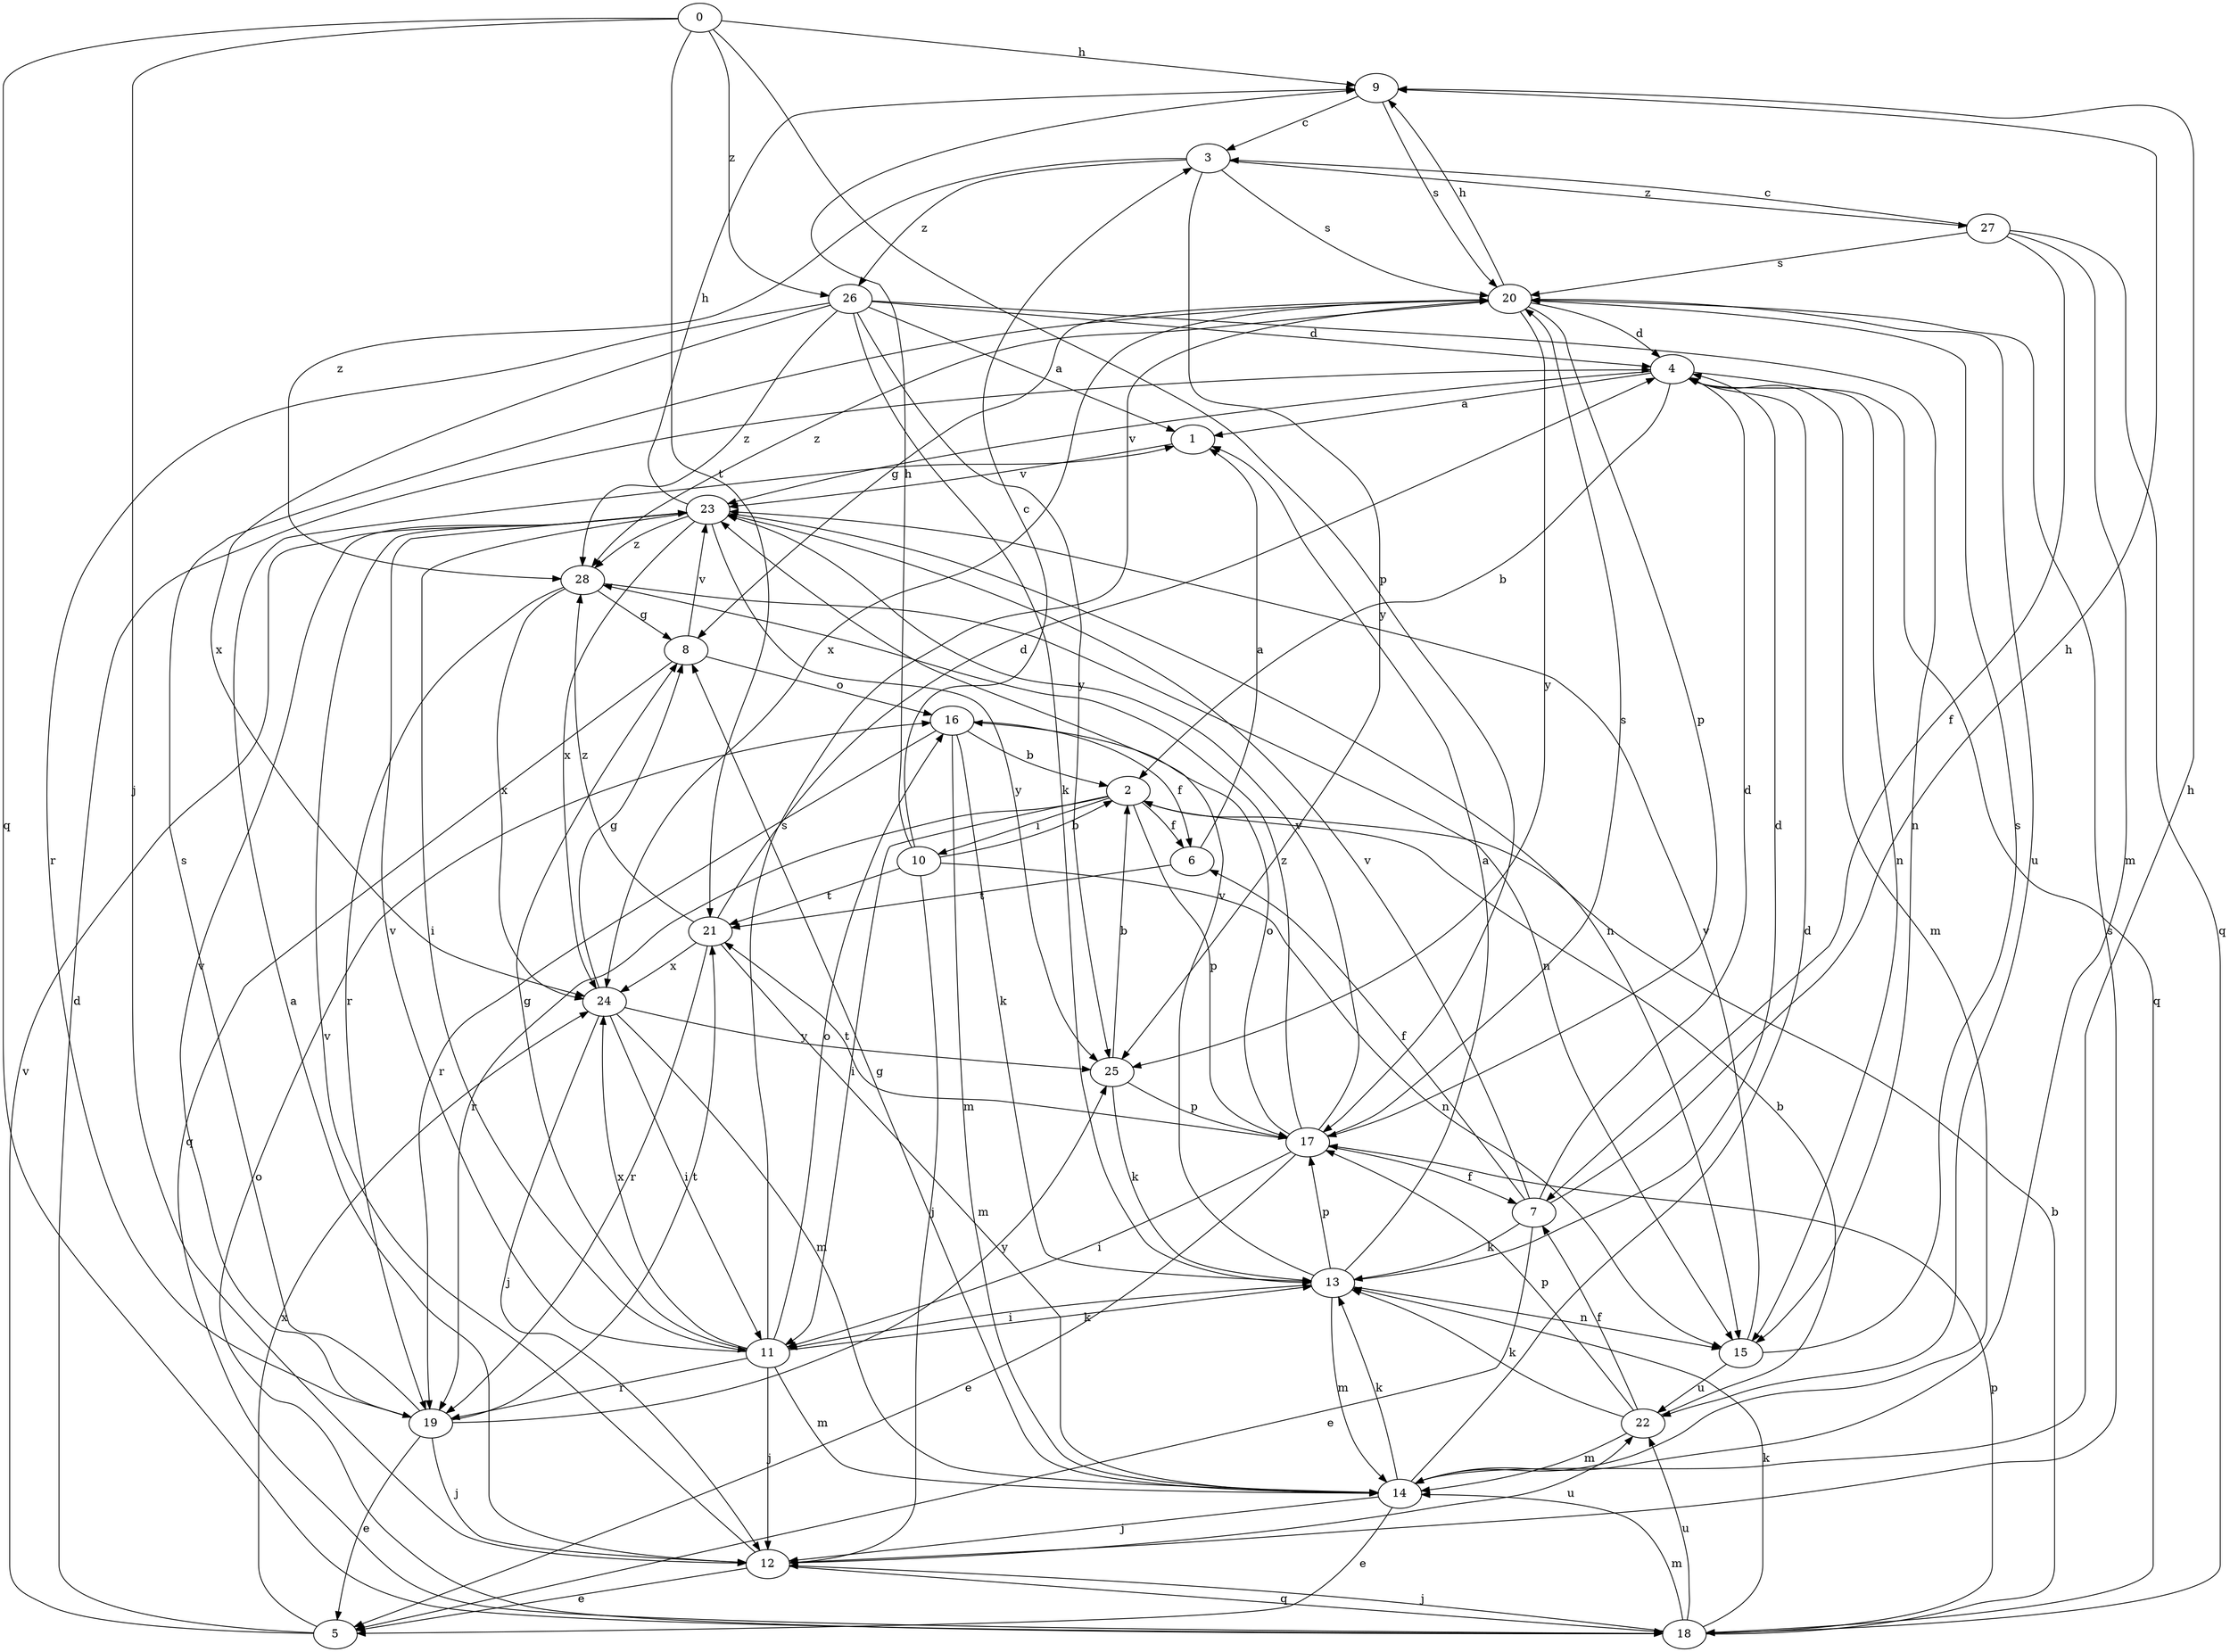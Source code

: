 strict digraph  {
0;
1;
2;
3;
4;
5;
6;
7;
8;
9;
10;
11;
12;
13;
14;
15;
16;
17;
18;
19;
20;
21;
22;
23;
24;
25;
26;
27;
28;
0 -> 9  [label=h];
0 -> 12  [label=j];
0 -> 17  [label=p];
0 -> 18  [label=q];
0 -> 21  [label=t];
0 -> 26  [label=z];
1 -> 23  [label=v];
2 -> 6  [label=f];
2 -> 10  [label=i];
2 -> 11  [label=i];
2 -> 17  [label=p];
2 -> 19  [label=r];
3 -> 20  [label=s];
3 -> 25  [label=y];
3 -> 26  [label=z];
3 -> 27  [label=z];
3 -> 28  [label=z];
4 -> 1  [label=a];
4 -> 2  [label=b];
4 -> 14  [label=m];
4 -> 15  [label=n];
4 -> 18  [label=q];
4 -> 23  [label=v];
5 -> 4  [label=d];
5 -> 23  [label=v];
5 -> 24  [label=x];
6 -> 1  [label=a];
6 -> 21  [label=t];
7 -> 4  [label=d];
7 -> 5  [label=e];
7 -> 6  [label=f];
7 -> 9  [label=h];
7 -> 13  [label=k];
7 -> 23  [label=v];
8 -> 16  [label=o];
8 -> 18  [label=q];
8 -> 23  [label=v];
9 -> 3  [label=c];
9 -> 20  [label=s];
10 -> 2  [label=b];
10 -> 3  [label=c];
10 -> 9  [label=h];
10 -> 12  [label=j];
10 -> 15  [label=n];
10 -> 21  [label=t];
11 -> 8  [label=g];
11 -> 12  [label=j];
11 -> 13  [label=k];
11 -> 14  [label=m];
11 -> 16  [label=o];
11 -> 19  [label=r];
11 -> 20  [label=s];
11 -> 23  [label=v];
11 -> 24  [label=x];
12 -> 1  [label=a];
12 -> 5  [label=e];
12 -> 18  [label=q];
12 -> 20  [label=s];
12 -> 22  [label=u];
12 -> 23  [label=v];
13 -> 1  [label=a];
13 -> 4  [label=d];
13 -> 11  [label=i];
13 -> 14  [label=m];
13 -> 15  [label=n];
13 -> 17  [label=p];
13 -> 23  [label=v];
14 -> 4  [label=d];
14 -> 5  [label=e];
14 -> 8  [label=g];
14 -> 9  [label=h];
14 -> 12  [label=j];
14 -> 13  [label=k];
15 -> 20  [label=s];
15 -> 22  [label=u];
15 -> 23  [label=v];
16 -> 2  [label=b];
16 -> 6  [label=f];
16 -> 13  [label=k];
16 -> 14  [label=m];
16 -> 19  [label=r];
17 -> 5  [label=e];
17 -> 7  [label=f];
17 -> 11  [label=i];
17 -> 16  [label=o];
17 -> 20  [label=s];
17 -> 21  [label=t];
17 -> 23  [label=v];
17 -> 28  [label=z];
18 -> 2  [label=b];
18 -> 12  [label=j];
18 -> 13  [label=k];
18 -> 14  [label=m];
18 -> 16  [label=o];
18 -> 17  [label=p];
18 -> 22  [label=u];
19 -> 5  [label=e];
19 -> 12  [label=j];
19 -> 20  [label=s];
19 -> 21  [label=t];
19 -> 23  [label=v];
19 -> 25  [label=y];
20 -> 4  [label=d];
20 -> 8  [label=g];
20 -> 9  [label=h];
20 -> 17  [label=p];
20 -> 22  [label=u];
20 -> 24  [label=x];
20 -> 25  [label=y];
20 -> 28  [label=z];
21 -> 4  [label=d];
21 -> 14  [label=m];
21 -> 19  [label=r];
21 -> 24  [label=x];
21 -> 28  [label=z];
22 -> 2  [label=b];
22 -> 7  [label=f];
22 -> 13  [label=k];
22 -> 14  [label=m];
22 -> 17  [label=p];
23 -> 9  [label=h];
23 -> 11  [label=i];
23 -> 15  [label=n];
23 -> 24  [label=x];
23 -> 25  [label=y];
23 -> 28  [label=z];
24 -> 8  [label=g];
24 -> 11  [label=i];
24 -> 12  [label=j];
24 -> 14  [label=m];
24 -> 25  [label=y];
25 -> 2  [label=b];
25 -> 13  [label=k];
25 -> 17  [label=p];
26 -> 1  [label=a];
26 -> 4  [label=d];
26 -> 13  [label=k];
26 -> 15  [label=n];
26 -> 19  [label=r];
26 -> 24  [label=x];
26 -> 25  [label=y];
26 -> 28  [label=z];
27 -> 3  [label=c];
27 -> 7  [label=f];
27 -> 14  [label=m];
27 -> 18  [label=q];
27 -> 20  [label=s];
28 -> 8  [label=g];
28 -> 15  [label=n];
28 -> 19  [label=r];
28 -> 24  [label=x];
}
